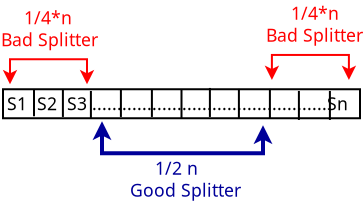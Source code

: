 <?xml version="1.0" encoding="UTF-8"?>
<dia:diagram xmlns:dia="http://www.lysator.liu.se/~alla/dia/">
  <dia:layer name="Background" visible="true">
    <dia:object type="Standard - Box" version="0" id="O0">
      <dia:attribute name="obj_pos">
        <dia:point val="7.4,4.6"/>
      </dia:attribute>
      <dia:attribute name="obj_bb">
        <dia:rectangle val="7.35,4.55;25.3,6.1"/>
      </dia:attribute>
      <dia:attribute name="elem_corner">
        <dia:point val="7.4,4.6"/>
      </dia:attribute>
      <dia:attribute name="elem_width">
        <dia:real val="17.85"/>
      </dia:attribute>
      <dia:attribute name="elem_height">
        <dia:real val="1.45"/>
      </dia:attribute>
      <dia:attribute name="show_background">
        <dia:boolean val="true"/>
      </dia:attribute>
    </dia:object>
    <dia:object type="Standard - Line" version="0" id="O1">
      <dia:attribute name="obj_pos">
        <dia:point val="8.95,4.6"/>
      </dia:attribute>
      <dia:attribute name="obj_bb">
        <dia:rectangle val="8.9,4.55;9,6"/>
      </dia:attribute>
      <dia:attribute name="conn_endpoints">
        <dia:point val="8.95,4.6"/>
        <dia:point val="8.95,5.95"/>
      </dia:attribute>
      <dia:attribute name="numcp">
        <dia:int val="1"/>
      </dia:attribute>
    </dia:object>
    <dia:object type="Standard - Line" version="0" id="O2">
      <dia:attribute name="obj_pos">
        <dia:point val="10.395,4.635"/>
      </dia:attribute>
      <dia:attribute name="obj_bb">
        <dia:rectangle val="10.345,4.585;10.445,6.035"/>
      </dia:attribute>
      <dia:attribute name="conn_endpoints">
        <dia:point val="10.395,4.635"/>
        <dia:point val="10.395,5.985"/>
      </dia:attribute>
      <dia:attribute name="numcp">
        <dia:int val="1"/>
      </dia:attribute>
    </dia:object>
    <dia:object type="Standard - Line" version="0" id="O3">
      <dia:attribute name="obj_pos">
        <dia:point val="11.795,4.685"/>
      </dia:attribute>
      <dia:attribute name="obj_bb">
        <dia:rectangle val="11.745,4.635;11.845,6.085"/>
      </dia:attribute>
      <dia:attribute name="conn_endpoints">
        <dia:point val="11.795,4.685"/>
        <dia:point val="11.795,6.035"/>
      </dia:attribute>
      <dia:attribute name="numcp">
        <dia:int val="1"/>
      </dia:attribute>
    </dia:object>
    <dia:object type="Standard - Line" version="0" id="O4">
      <dia:attribute name="obj_pos">
        <dia:point val="13.295,4.635"/>
      </dia:attribute>
      <dia:attribute name="obj_bb">
        <dia:rectangle val="13.245,4.585;13.345,6.035"/>
      </dia:attribute>
      <dia:attribute name="conn_endpoints">
        <dia:point val="13.295,4.635"/>
        <dia:point val="13.295,5.985"/>
      </dia:attribute>
      <dia:attribute name="numcp">
        <dia:int val="1"/>
      </dia:attribute>
    </dia:object>
    <dia:object type="Standard - Line" version="0" id="O5">
      <dia:attribute name="obj_pos">
        <dia:point val="14.845,4.635"/>
      </dia:attribute>
      <dia:attribute name="obj_bb">
        <dia:rectangle val="14.795,4.585;14.895,6.035"/>
      </dia:attribute>
      <dia:attribute name="conn_endpoints">
        <dia:point val="14.845,4.635"/>
        <dia:point val="14.845,5.985"/>
      </dia:attribute>
      <dia:attribute name="numcp">
        <dia:int val="1"/>
      </dia:attribute>
    </dia:object>
    <dia:object type="Standard - Line" version="0" id="O6">
      <dia:attribute name="obj_pos">
        <dia:point val="16.325,4.6"/>
      </dia:attribute>
      <dia:attribute name="obj_bb">
        <dia:rectangle val="16.275,4.55;16.375,6.1"/>
      </dia:attribute>
      <dia:attribute name="conn_endpoints">
        <dia:point val="16.325,4.6"/>
        <dia:point val="16.325,6.05"/>
      </dia:attribute>
      <dia:attribute name="numcp">
        <dia:int val="1"/>
      </dia:attribute>
      <dia:connections>
        <dia:connection handle="0" to="O0" connection="1"/>
        <dia:connection handle="1" to="O0" connection="6"/>
      </dia:connections>
    </dia:object>
    <dia:object type="Standard - Line" version="0" id="O7">
      <dia:attribute name="obj_pos">
        <dia:point val="17.745,4.535"/>
      </dia:attribute>
      <dia:attribute name="obj_bb">
        <dia:rectangle val="17.695,4.485;17.795,6.035"/>
      </dia:attribute>
      <dia:attribute name="conn_endpoints">
        <dia:point val="17.745,4.535"/>
        <dia:point val="17.745,5.985"/>
      </dia:attribute>
      <dia:attribute name="numcp">
        <dia:int val="1"/>
      </dia:attribute>
    </dia:object>
    <dia:object type="Standard - Line" version="0" id="O8">
      <dia:attribute name="obj_pos">
        <dia:point val="19.195,4.585"/>
      </dia:attribute>
      <dia:attribute name="obj_bb">
        <dia:rectangle val="19.145,4.535;19.245,6.085"/>
      </dia:attribute>
      <dia:attribute name="conn_endpoints">
        <dia:point val="19.195,4.585"/>
        <dia:point val="19.195,6.035"/>
      </dia:attribute>
      <dia:attribute name="numcp">
        <dia:int val="1"/>
      </dia:attribute>
    </dia:object>
    <dia:object type="Standard - Line" version="0" id="O9">
      <dia:attribute name="obj_pos">
        <dia:point val="20.745,4.585"/>
      </dia:attribute>
      <dia:attribute name="obj_bb">
        <dia:rectangle val="20.695,4.535;20.795,6.085"/>
      </dia:attribute>
      <dia:attribute name="conn_endpoints">
        <dia:point val="20.745,4.585"/>
        <dia:point val="20.745,6.035"/>
      </dia:attribute>
      <dia:attribute name="numcp">
        <dia:int val="1"/>
      </dia:attribute>
    </dia:object>
    <dia:object type="Standard - Line" version="0" id="O10">
      <dia:attribute name="obj_pos">
        <dia:point val="22.195,4.685"/>
      </dia:attribute>
      <dia:attribute name="obj_bb">
        <dia:rectangle val="22.145,4.635;22.245,6.185"/>
      </dia:attribute>
      <dia:attribute name="conn_endpoints">
        <dia:point val="22.195,4.685"/>
        <dia:point val="22.195,6.135"/>
      </dia:attribute>
      <dia:attribute name="numcp">
        <dia:int val="1"/>
      </dia:attribute>
    </dia:object>
    <dia:object type="Standard - Line" version="0" id="O11">
      <dia:attribute name="obj_pos">
        <dia:point val="23.745,4.685"/>
      </dia:attribute>
      <dia:attribute name="obj_bb">
        <dia:rectangle val="23.695,4.635;23.795,6.185"/>
      </dia:attribute>
      <dia:attribute name="conn_endpoints">
        <dia:point val="23.745,4.685"/>
        <dia:point val="23.745,6.135"/>
      </dia:attribute>
      <dia:attribute name="numcp">
        <dia:int val="1"/>
      </dia:attribute>
    </dia:object>
    <dia:object type="Standard - Text" version="1" id="O12">
      <dia:attribute name="obj_pos">
        <dia:point val="7.6,5.65"/>
      </dia:attribute>
      <dia:attribute name="obj_bb">
        <dia:rectangle val="7.6,4.882;24.961,6.242"/>
      </dia:attribute>
      <dia:attribute name="text">
        <dia:composite type="text">
          <dia:attribute name="string">
            <dia:string>#S1  S2  S3 ...............................................Sn#</dia:string>
          </dia:attribute>
          <dia:attribute name="font">
            <dia:font family="sans" style="0" name="Helvetica"/>
          </dia:attribute>
          <dia:attribute name="height">
            <dia:real val="1.1"/>
          </dia:attribute>
          <dia:attribute name="pos">
            <dia:point val="7.6,5.65"/>
          </dia:attribute>
          <dia:attribute name="color">
            <dia:color val="#000000"/>
          </dia:attribute>
          <dia:attribute name="alignment">
            <dia:enum val="0"/>
          </dia:attribute>
        </dia:composite>
      </dia:attribute>
      <dia:attribute name="valign">
        <dia:enum val="3"/>
      </dia:attribute>
    </dia:object>
    <dia:object type="Standard - Text" version="1" id="O13">
      <dia:attribute name="obj_pos">
        <dia:point val="8.45,1.35"/>
      </dia:attribute>
      <dia:attribute name="obj_bb">
        <dia:rectangle val="8.45,0.582;10.671,1.942"/>
      </dia:attribute>
      <dia:attribute name="text">
        <dia:composite type="text">
          <dia:attribute name="string">
            <dia:string>#1/4*n#</dia:string>
          </dia:attribute>
          <dia:attribute name="font">
            <dia:font family="sans" style="0" name="Helvetica"/>
          </dia:attribute>
          <dia:attribute name="height">
            <dia:real val="1.1"/>
          </dia:attribute>
          <dia:attribute name="pos">
            <dia:point val="8.45,1.35"/>
          </dia:attribute>
          <dia:attribute name="color">
            <dia:color val="#ff0000"/>
          </dia:attribute>
          <dia:attribute name="alignment">
            <dia:enum val="0"/>
          </dia:attribute>
        </dia:composite>
      </dia:attribute>
      <dia:attribute name="valign">
        <dia:enum val="3"/>
      </dia:attribute>
    </dia:object>
    <dia:object type="Standard - Text" version="1" id="O14">
      <dia:attribute name="obj_pos">
        <dia:point val="21.295,1.13"/>
      </dia:attribute>
      <dia:attribute name="obj_bb">
        <dia:rectangle val="21.295,0.362;24.026,1.722"/>
      </dia:attribute>
      <dia:attribute name="text">
        <dia:composite type="text">
          <dia:attribute name="string">
            <dia:string>#  1/4*n#</dia:string>
          </dia:attribute>
          <dia:attribute name="font">
            <dia:font family="sans" style="0" name="Helvetica"/>
          </dia:attribute>
          <dia:attribute name="height">
            <dia:real val="1.1"/>
          </dia:attribute>
          <dia:attribute name="pos">
            <dia:point val="21.295,1.13"/>
          </dia:attribute>
          <dia:attribute name="color">
            <dia:color val="#ff0000"/>
          </dia:attribute>
          <dia:attribute name="alignment">
            <dia:enum val="0"/>
          </dia:attribute>
        </dia:composite>
      </dia:attribute>
      <dia:attribute name="valign">
        <dia:enum val="3"/>
      </dia:attribute>
    </dia:object>
    <dia:object type="Standard - ZigZagLine" version="1" id="O15">
      <dia:attribute name="obj_pos">
        <dia:point val="7.75,4.35"/>
      </dia:attribute>
      <dia:attribute name="obj_bb">
        <dia:rectangle val="7.25,3.05;12.1,4.4"/>
      </dia:attribute>
      <dia:attribute name="orth_points">
        <dia:point val="7.75,4.35"/>
        <dia:point val="7.75,3.1"/>
        <dia:point val="11.6,3.1"/>
        <dia:point val="11.6,4.35"/>
      </dia:attribute>
      <dia:attribute name="orth_orient">
        <dia:enum val="1"/>
        <dia:enum val="0"/>
        <dia:enum val="1"/>
      </dia:attribute>
      <dia:attribute name="autorouting">
        <dia:boolean val="false"/>
      </dia:attribute>
      <dia:attribute name="line_color">
        <dia:color val="#ff0000"/>
      </dia:attribute>
      <dia:attribute name="start_arrow">
        <dia:enum val="22"/>
      </dia:attribute>
      <dia:attribute name="start_arrow_length">
        <dia:real val="0.5"/>
      </dia:attribute>
      <dia:attribute name="start_arrow_width">
        <dia:real val="0.5"/>
      </dia:attribute>
      <dia:attribute name="end_arrow">
        <dia:enum val="22"/>
      </dia:attribute>
      <dia:attribute name="end_arrow_length">
        <dia:real val="0.5"/>
      </dia:attribute>
      <dia:attribute name="end_arrow_width">
        <dia:real val="0.5"/>
      </dia:attribute>
    </dia:object>
    <dia:object type="Standard - ZigZagLine" version="1" id="O16">
      <dia:attribute name="obj_pos">
        <dia:point val="20.845,4.135"/>
      </dia:attribute>
      <dia:attribute name="obj_bb">
        <dia:rectangle val="20.345,2.835;25.195,4.185"/>
      </dia:attribute>
      <dia:attribute name="orth_points">
        <dia:point val="20.845,4.135"/>
        <dia:point val="20.845,2.885"/>
        <dia:point val="24.695,2.885"/>
        <dia:point val="24.695,4.135"/>
      </dia:attribute>
      <dia:attribute name="orth_orient">
        <dia:enum val="1"/>
        <dia:enum val="0"/>
        <dia:enum val="1"/>
      </dia:attribute>
      <dia:attribute name="autorouting">
        <dia:boolean val="false"/>
      </dia:attribute>
      <dia:attribute name="line_color">
        <dia:color val="#ff0000"/>
      </dia:attribute>
      <dia:attribute name="start_arrow">
        <dia:enum val="22"/>
      </dia:attribute>
      <dia:attribute name="start_arrow_length">
        <dia:real val="0.5"/>
      </dia:attribute>
      <dia:attribute name="start_arrow_width">
        <dia:real val="0.5"/>
      </dia:attribute>
      <dia:attribute name="end_arrow">
        <dia:enum val="22"/>
      </dia:attribute>
      <dia:attribute name="end_arrow_length">
        <dia:real val="0.5"/>
      </dia:attribute>
      <dia:attribute name="end_arrow_width">
        <dia:real val="0.5"/>
      </dia:attribute>
    </dia:object>
    <dia:object type="Standard - ZigZagLine" version="1" id="O17">
      <dia:attribute name="obj_pos">
        <dia:point val="12.35,6.2"/>
      </dia:attribute>
      <dia:attribute name="obj_bb">
        <dia:rectangle val="11.85,6.1;20.9,7.9"/>
      </dia:attribute>
      <dia:attribute name="orth_points">
        <dia:point val="12.35,6.2"/>
        <dia:point val="12.35,7.8"/>
        <dia:point val="20.4,7.8"/>
        <dia:point val="20.4,6.4"/>
      </dia:attribute>
      <dia:attribute name="orth_orient">
        <dia:enum val="1"/>
        <dia:enum val="0"/>
        <dia:enum val="1"/>
      </dia:attribute>
      <dia:attribute name="autorouting">
        <dia:boolean val="false"/>
      </dia:attribute>
      <dia:attribute name="line_color">
        <dia:color val="#000099"/>
      </dia:attribute>
      <dia:attribute name="line_width">
        <dia:real val="0.2"/>
      </dia:attribute>
      <dia:attribute name="start_arrow">
        <dia:enum val="22"/>
      </dia:attribute>
      <dia:attribute name="start_arrow_length">
        <dia:real val="0.5"/>
      </dia:attribute>
      <dia:attribute name="start_arrow_width">
        <dia:real val="0.5"/>
      </dia:attribute>
      <dia:attribute name="end_arrow">
        <dia:enum val="22"/>
      </dia:attribute>
      <dia:attribute name="end_arrow_length">
        <dia:real val="0.5"/>
      </dia:attribute>
      <dia:attribute name="end_arrow_width">
        <dia:real val="0.5"/>
      </dia:attribute>
    </dia:object>
    <dia:object type="Standard - Text" version="1" id="O18">
      <dia:attribute name="obj_pos">
        <dia:point val="7.3,2.45"/>
      </dia:attribute>
      <dia:attribute name="obj_bb">
        <dia:rectangle val="7.3,1.682;12.048,3.042"/>
      </dia:attribute>
      <dia:attribute name="text">
        <dia:composite type="text">
          <dia:attribute name="string">
            <dia:string>#Bad Splitter#</dia:string>
          </dia:attribute>
          <dia:attribute name="font">
            <dia:font family="sans" style="0" name="Helvetica"/>
          </dia:attribute>
          <dia:attribute name="height">
            <dia:real val="1.1"/>
          </dia:attribute>
          <dia:attribute name="pos">
            <dia:point val="7.3,2.45"/>
          </dia:attribute>
          <dia:attribute name="color">
            <dia:color val="#ff0000"/>
          </dia:attribute>
          <dia:attribute name="alignment">
            <dia:enum val="0"/>
          </dia:attribute>
        </dia:composite>
      </dia:attribute>
      <dia:attribute name="valign">
        <dia:enum val="3"/>
      </dia:attribute>
    </dia:object>
    <dia:object type="Standard - Text" version="1" id="O19">
      <dia:attribute name="obj_pos">
        <dia:point val="20.545,2.23"/>
      </dia:attribute>
      <dia:attribute name="obj_bb">
        <dia:rectangle val="20.545,1.462;25.293,2.822"/>
      </dia:attribute>
      <dia:attribute name="text">
        <dia:composite type="text">
          <dia:attribute name="string">
            <dia:string>#Bad Splitter#</dia:string>
          </dia:attribute>
          <dia:attribute name="font">
            <dia:font family="sans" style="0" name="Helvetica"/>
          </dia:attribute>
          <dia:attribute name="height">
            <dia:real val="1.1"/>
          </dia:attribute>
          <dia:attribute name="pos">
            <dia:point val="20.545,2.23"/>
          </dia:attribute>
          <dia:attribute name="color">
            <dia:color val="#ff0000"/>
          </dia:attribute>
          <dia:attribute name="alignment">
            <dia:enum val="0"/>
          </dia:attribute>
        </dia:composite>
      </dia:attribute>
      <dia:attribute name="valign">
        <dia:enum val="3"/>
      </dia:attribute>
    </dia:object>
    <dia:object type="Standard - Text" version="1" id="O20">
      <dia:attribute name="obj_pos">
        <dia:point val="13.745,8.88"/>
      </dia:attribute>
      <dia:attribute name="obj_bb">
        <dia:rectangle val="13.745,8.112;19.053,10.572"/>
      </dia:attribute>
      <dia:attribute name="text">
        <dia:composite type="text">
          <dia:attribute name="string">
            <dia:string>#     1/2 n
Good Splitter#</dia:string>
          </dia:attribute>
          <dia:attribute name="font">
            <dia:font family="sans" style="0" name="Helvetica"/>
          </dia:attribute>
          <dia:attribute name="height">
            <dia:real val="1.1"/>
          </dia:attribute>
          <dia:attribute name="pos">
            <dia:point val="13.745,8.88"/>
          </dia:attribute>
          <dia:attribute name="color">
            <dia:color val="#000099"/>
          </dia:attribute>
          <dia:attribute name="alignment">
            <dia:enum val="0"/>
          </dia:attribute>
        </dia:composite>
      </dia:attribute>
      <dia:attribute name="valign">
        <dia:enum val="3"/>
      </dia:attribute>
    </dia:object>
  </dia:layer>
</dia:diagram>
